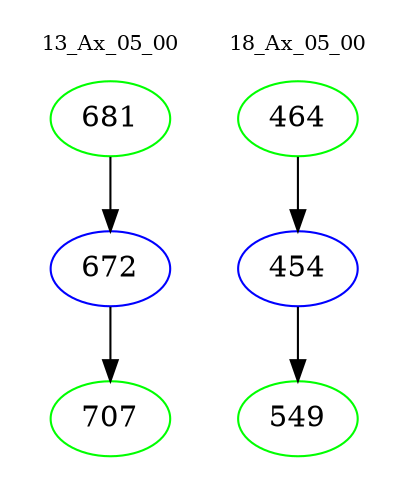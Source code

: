 digraph{
subgraph cluster_0 {
color = white
label = "13_Ax_05_00";
fontsize=10;
T0_681 [label="681", color="green"]
T0_681 -> T0_672 [color="black"]
T0_672 [label="672", color="blue"]
T0_672 -> T0_707 [color="black"]
T0_707 [label="707", color="green"]
}
subgraph cluster_1 {
color = white
label = "18_Ax_05_00";
fontsize=10;
T1_464 [label="464", color="green"]
T1_464 -> T1_454 [color="black"]
T1_454 [label="454", color="blue"]
T1_454 -> T1_549 [color="black"]
T1_549 [label="549", color="green"]
}
}
